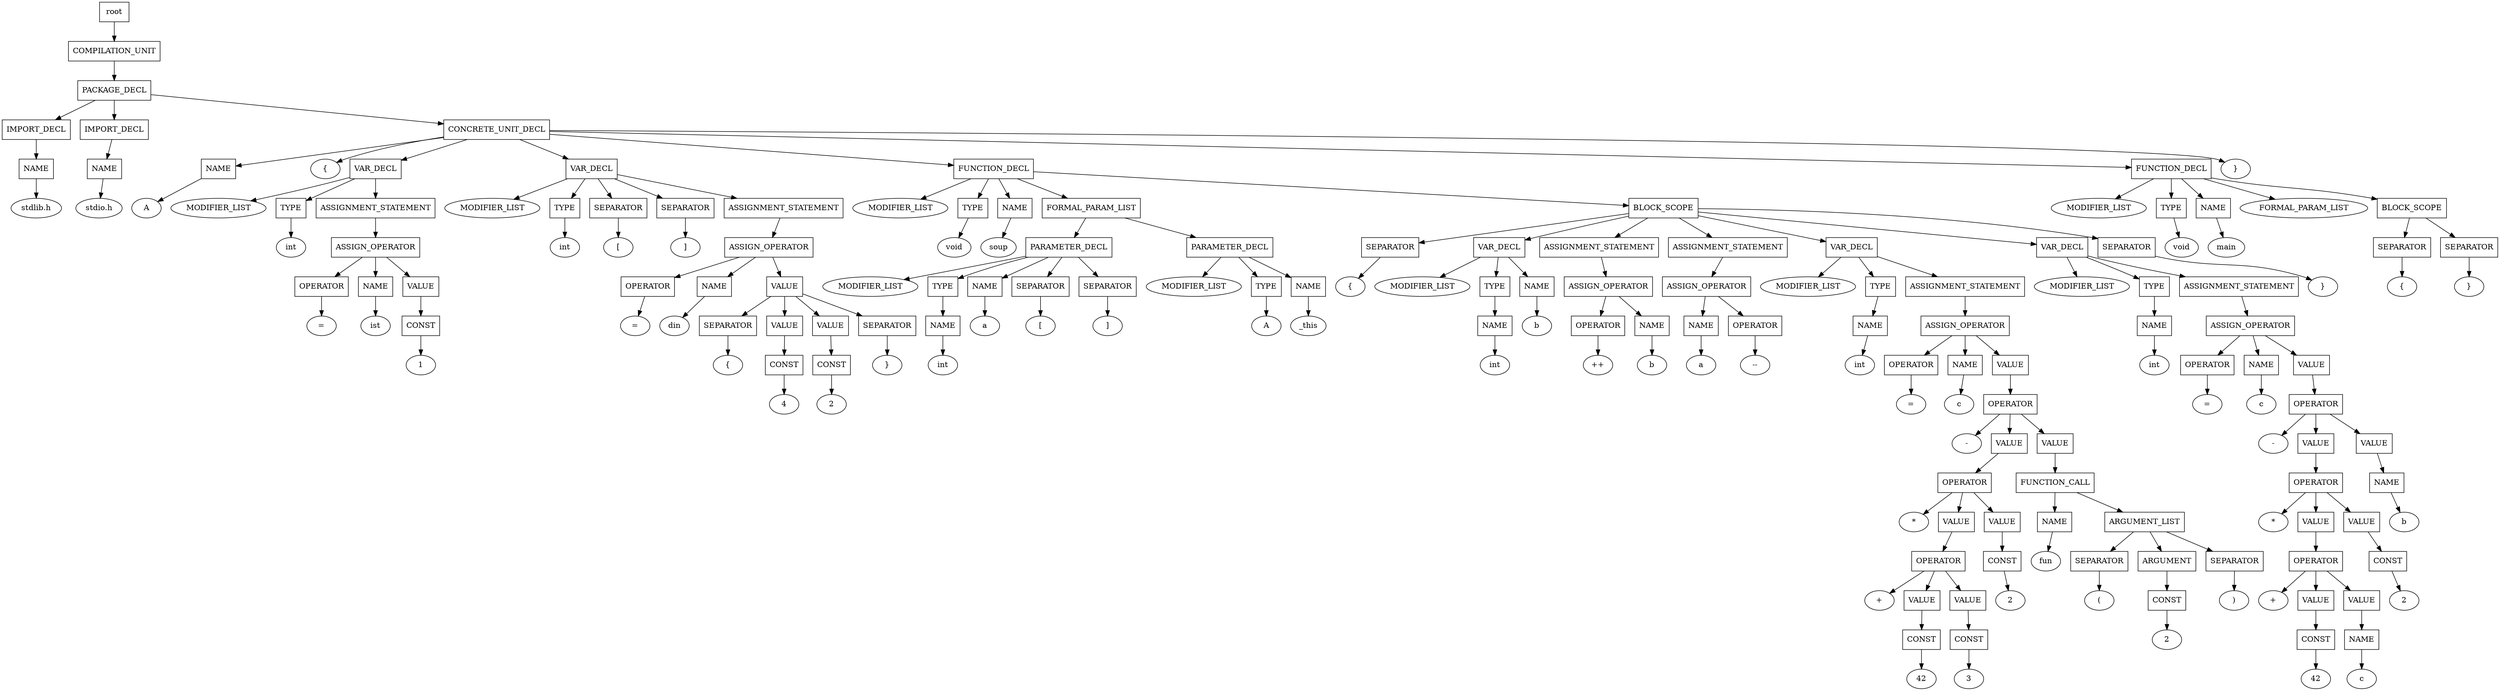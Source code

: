 digraph G {
	splines="TRUE";
	n_0 [label="root", shape="rectangle"]
	n_0 -> n_1
	n_1 [label="COMPILATION_UNIT", shape="rectangle"]
	n_1 -> n_2
	n_2 [label="PACKAGE_DECL", shape="rectangle"]
	n_2 -> n_3
	n_3 [label="IMPORT_DECL", shape="rectangle"]
	n_3 -> n_6
	n_6 [label="NAME", shape="rectangle"]
	n_6 -> n_15
	n_15 [label="stdlib.h", shape="ellipse"]
	n_2 -> n_4
	n_4 [label="IMPORT_DECL", shape="rectangle"]
	n_4 -> n_7
	n_7 [label="NAME", shape="rectangle"]
	n_7 -> n_16
	n_16 [label="stdio.h", shape="ellipse"]
	n_2 -> n_5
	n_5 [label="CONCRETE_UNIT_DECL", shape="rectangle"]
	n_5 -> n_8
	n_8 [label="NAME", shape="rectangle"]
	n_8 -> n_17
	n_17 [label="A", shape="ellipse"]
	n_5 -> n_9
	n_9 [label="{", shape="ellipse"]
	n_5 -> n_10
	n_10 [label="VAR_DECL", shape="rectangle"]
	n_10 -> n_18
	n_18 [label="MODIFIER_LIST", shape="ellipse"]
	n_10 -> n_19
	n_19 [label="TYPE", shape="rectangle"]
	n_19 -> n_36
	n_36 [label="int", shape="ellipse"]
	n_10 -> n_20
	n_20 [label="ASSIGNMENT_STATEMENT", shape="rectangle"]
	n_20 -> n_37
	n_37 [label="ASSIGN_OPERATOR", shape="rectangle"]
	n_37 -> n_57
	n_57 [label="OPERATOR", shape="rectangle"]
	n_57 -> n_86
	n_86 [label="=", shape="ellipse"]
	n_37 -> n_58
	n_58 [label="NAME", shape="rectangle"]
	n_58 -> n_87
	n_87 [label="ist", shape="ellipse"]
	n_37 -> n_59
	n_59 [label="VALUE", shape="rectangle"]
	n_59 -> n_88
	n_88 [label="CONST", shape="rectangle"]
	n_88 -> n_111
	n_111 [label="1", shape="ellipse"]
	n_5 -> n_11
	n_11 [label="VAR_DECL", shape="rectangle"]
	n_11 -> n_21
	n_21 [label="MODIFIER_LIST", shape="ellipse"]
	n_11 -> n_22
	n_22 [label="TYPE", shape="rectangle"]
	n_22 -> n_38
	n_38 [label="int", shape="ellipse"]
	n_11 -> n_23
	n_23 [label="SEPARATOR", shape="rectangle"]
	n_23 -> n_39
	n_39 [label="[", shape="ellipse"]
	n_11 -> n_24
	n_24 [label="SEPARATOR", shape="rectangle"]
	n_24 -> n_40
	n_40 [label="]", shape="ellipse"]
	n_11 -> n_25
	n_25 [label="ASSIGNMENT_STATEMENT", shape="rectangle"]
	n_25 -> n_41
	n_41 [label="ASSIGN_OPERATOR", shape="rectangle"]
	n_41 -> n_60
	n_60 [label="OPERATOR", shape="rectangle"]
	n_60 -> n_89
	n_89 [label="=", shape="ellipse"]
	n_41 -> n_61
	n_61 [label="NAME", shape="rectangle"]
	n_61 -> n_90
	n_90 [label="din", shape="ellipse"]
	n_41 -> n_62
	n_62 [label="VALUE", shape="rectangle"]
	n_62 -> n_91
	n_91 [label="SEPARATOR", shape="rectangle"]
	n_91 -> n_112
	n_112 [label="{", shape="ellipse"]
	n_62 -> n_92
	n_92 [label="VALUE", shape="rectangle"]
	n_92 -> n_113
	n_113 [label="CONST", shape="rectangle"]
	n_113 -> n_130
	n_130 [label="4", shape="ellipse"]
	n_62 -> n_93
	n_93 [label="VALUE", shape="rectangle"]
	n_93 -> n_114
	n_114 [label="CONST", shape="rectangle"]
	n_114 -> n_131
	n_131 [label="2", shape="ellipse"]
	n_62 -> n_94
	n_94 [label="SEPARATOR", shape="rectangle"]
	n_94 -> n_115
	n_115 [label="}", shape="ellipse"]
	n_5 -> n_12
	n_12 [label="FUNCTION_DECL", shape="rectangle"]
	n_12 -> n_26
	n_26 [label="MODIFIER_LIST", shape="ellipse"]
	n_12 -> n_27
	n_27 [label="TYPE", shape="rectangle"]
	n_27 -> n_42
	n_42 [label="void", shape="ellipse"]
	n_12 -> n_28
	n_28 [label="NAME", shape="rectangle"]
	n_28 -> n_43
	n_43 [label="soup", shape="ellipse"]
	n_12 -> n_29
	n_29 [label="FORMAL_PARAM_LIST", shape="rectangle"]
	n_29 -> n_44
	n_44 [label="PARAMETER_DECL", shape="rectangle"]
	n_44 -> n_63
	n_63 [label="MODIFIER_LIST", shape="ellipse"]
	n_44 -> n_64
	n_64 [label="TYPE", shape="rectangle"]
	n_64 -> n_95
	n_95 [label="NAME", shape="rectangle"]
	n_95 -> n_116
	n_116 [label="int", shape="ellipse"]
	n_44 -> n_65
	n_65 [label="NAME", shape="rectangle"]
	n_65 -> n_96
	n_96 [label="a", shape="ellipse"]
	n_44 -> n_66
	n_66 [label="SEPARATOR", shape="rectangle"]
	n_66 -> n_97
	n_97 [label="[", shape="ellipse"]
	n_44 -> n_67
	n_67 [label="SEPARATOR", shape="rectangle"]
	n_67 -> n_98
	n_98 [label="]", shape="ellipse"]
	n_29 -> n_45
	n_45 [label="PARAMETER_DECL", shape="rectangle"]
	n_45 -> n_68
	n_68 [label="MODIFIER_LIST", shape="ellipse"]
	n_45 -> n_69
	n_69 [label="TYPE", shape="rectangle"]
	n_69 -> n_99
	n_99 [label="A", shape="ellipse"]
	n_45 -> n_70
	n_70 [label="NAME", shape="rectangle"]
	n_70 -> n_100
	n_100 [label="_this", shape="ellipse"]
	n_12 -> n_30
	n_30 [label="BLOCK_SCOPE", shape="rectangle"]
	n_30 -> n_46
	n_46 [label="SEPARATOR", shape="rectangle"]
	n_46 -> n_71
	n_71 [label="{", shape="ellipse"]
	n_30 -> n_47
	n_47 [label="VAR_DECL", shape="rectangle"]
	n_47 -> n_72
	n_72 [label="MODIFIER_LIST", shape="ellipse"]
	n_47 -> n_73
	n_73 [label="TYPE", shape="rectangle"]
	n_73 -> n_101
	n_101 [label="NAME", shape="rectangle"]
	n_101 -> n_117
	n_117 [label="int", shape="ellipse"]
	n_47 -> n_74
	n_74 [label="NAME", shape="rectangle"]
	n_74 -> n_102
	n_102 [label="b", shape="ellipse"]
	n_30 -> n_48
	n_48 [label="ASSIGNMENT_STATEMENT", shape="rectangle"]
	n_48 -> n_75
	n_75 [label="ASSIGN_OPERATOR", shape="rectangle"]
	n_75 -> n_103
	n_103 [label="OPERATOR", shape="rectangle"]
	n_103 -> n_118
	n_118 [label="++", shape="ellipse"]
	n_75 -> n_104
	n_104 [label="NAME", shape="rectangle"]
	n_104 -> n_119
	n_119 [label="b", shape="ellipse"]
	n_30 -> n_49
	n_49 [label="ASSIGNMENT_STATEMENT", shape="rectangle"]
	n_49 -> n_76
	n_76 [label="ASSIGN_OPERATOR", shape="rectangle"]
	n_76 -> n_105
	n_105 [label="NAME", shape="rectangle"]
	n_105 -> n_120
	n_120 [label="a", shape="ellipse"]
	n_76 -> n_106
	n_106 [label="OPERATOR", shape="rectangle"]
	n_106 -> n_121
	n_121 [label="--", shape="ellipse"]
	n_30 -> n_50
	n_50 [label="VAR_DECL", shape="rectangle"]
	n_50 -> n_77
	n_77 [label="MODIFIER_LIST", shape="ellipse"]
	n_50 -> n_78
	n_78 [label="TYPE", shape="rectangle"]
	n_78 -> n_107
	n_107 [label="NAME", shape="rectangle"]
	n_107 -> n_122
	n_122 [label="int", shape="ellipse"]
	n_50 -> n_79
	n_79 [label="ASSIGNMENT_STATEMENT", shape="rectangle"]
	n_79 -> n_108
	n_108 [label="ASSIGN_OPERATOR", shape="rectangle"]
	n_108 -> n_123
	n_123 [label="OPERATOR", shape="rectangle"]
	n_123 -> n_132
	n_132 [label="=", shape="ellipse"]
	n_108 -> n_124
	n_124 [label="NAME", shape="rectangle"]
	n_124 -> n_133
	n_133 [label="c", shape="ellipse"]
	n_108 -> n_125
	n_125 [label="VALUE", shape="rectangle"]
	n_125 -> n_134
	n_134 [label="OPERATOR", shape="rectangle"]
	n_134 -> n_138
	n_138 [label="-", shape="ellipse"]
	n_134 -> n_139
	n_139 [label="VALUE", shape="rectangle"]
	n_139 -> n_144
	n_144 [label="OPERATOR", shape="rectangle"]
	n_144 -> n_148
	n_148 [label="*", shape="ellipse"]
	n_144 -> n_149
	n_149 [label="VALUE", shape="rectangle"]
	n_149 -> n_157
	n_157 [label="OPERATOR", shape="rectangle"]
	n_157 -> n_165
	n_165 [label="+", shape="ellipse"]
	n_157 -> n_166
	n_166 [label="VALUE", shape="rectangle"]
	n_166 -> n_176
	n_176 [label="CONST", shape="rectangle"]
	n_176 -> n_181
	n_181 [label="42", shape="ellipse"]
	n_157 -> n_167
	n_167 [label="VALUE", shape="rectangle"]
	n_167 -> n_177
	n_177 [label="CONST", shape="rectangle"]
	n_177 -> n_182
	n_182 [label="3", shape="ellipse"]
	n_144 -> n_150
	n_150 [label="VALUE", shape="rectangle"]
	n_150 -> n_158
	n_158 [label="CONST", shape="rectangle"]
	n_158 -> n_168
	n_168 [label="2", shape="ellipse"]
	n_134 -> n_140
	n_140 [label="VALUE", shape="rectangle"]
	n_140 -> n_145
	n_145 [label="FUNCTION_CALL", shape="rectangle"]
	n_145 -> n_151
	n_151 [label="NAME", shape="rectangle"]
	n_151 -> n_159
	n_159 [label="fun", shape="ellipse"]
	n_145 -> n_152
	n_152 [label="ARGUMENT_LIST", shape="rectangle"]
	n_152 -> n_160
	n_160 [label="SEPARATOR", shape="rectangle"]
	n_160 -> n_169
	n_169 [label="(", shape="ellipse"]
	n_152 -> n_161
	n_161 [label="ARGUMENT", shape="rectangle"]
	n_161 -> n_170
	n_170 [label="CONST", shape="rectangle"]
	n_170 -> n_178
	n_178 [label="2", shape="ellipse"]
	n_152 -> n_162
	n_162 [label="SEPARATOR", shape="rectangle"]
	n_162 -> n_171
	n_171 [label=")", shape="ellipse"]
	n_30 -> n_51
	n_51 [label="VAR_DECL", shape="rectangle"]
	n_51 -> n_80
	n_80 [label="MODIFIER_LIST", shape="ellipse"]
	n_51 -> n_81
	n_81 [label="TYPE", shape="rectangle"]
	n_81 -> n_109
	n_109 [label="NAME", shape="rectangle"]
	n_109 -> n_126
	n_126 [label="int", shape="ellipse"]
	n_51 -> n_82
	n_82 [label="ASSIGNMENT_STATEMENT", shape="rectangle"]
	n_82 -> n_110
	n_110 [label="ASSIGN_OPERATOR", shape="rectangle"]
	n_110 -> n_127
	n_127 [label="OPERATOR", shape="rectangle"]
	n_127 -> n_135
	n_135 [label="=", shape="ellipse"]
	n_110 -> n_128
	n_128 [label="NAME", shape="rectangle"]
	n_128 -> n_136
	n_136 [label="c", shape="ellipse"]
	n_110 -> n_129
	n_129 [label="VALUE", shape="rectangle"]
	n_129 -> n_137
	n_137 [label="OPERATOR", shape="rectangle"]
	n_137 -> n_141
	n_141 [label="-", shape="ellipse"]
	n_137 -> n_142
	n_142 [label="VALUE", shape="rectangle"]
	n_142 -> n_146
	n_146 [label="OPERATOR", shape="rectangle"]
	n_146 -> n_153
	n_153 [label="*", shape="ellipse"]
	n_146 -> n_154
	n_154 [label="VALUE", shape="rectangle"]
	n_154 -> n_163
	n_163 [label="OPERATOR", shape="rectangle"]
	n_163 -> n_172
	n_172 [label="+", shape="ellipse"]
	n_163 -> n_173
	n_173 [label="VALUE", shape="rectangle"]
	n_173 -> n_179
	n_179 [label="CONST", shape="rectangle"]
	n_179 -> n_183
	n_183 [label="42", shape="ellipse"]
	n_163 -> n_174
	n_174 [label="VALUE", shape="rectangle"]
	n_174 -> n_180
	n_180 [label="NAME", shape="rectangle"]
	n_180 -> n_184
	n_184 [label="c", shape="ellipse"]
	n_146 -> n_155
	n_155 [label="VALUE", shape="rectangle"]
	n_155 -> n_164
	n_164 [label="CONST", shape="rectangle"]
	n_164 -> n_175
	n_175 [label="2", shape="ellipse"]
	n_137 -> n_143
	n_143 [label="VALUE", shape="rectangle"]
	n_143 -> n_147
	n_147 [label="NAME", shape="rectangle"]
	n_147 -> n_156
	n_156 [label="b", shape="ellipse"]
	n_30 -> n_52
	n_52 [label="SEPARATOR", shape="rectangle"]
	n_52 -> n_83
	n_83 [label="}", shape="ellipse"]
	n_5 -> n_13
	n_13 [label="FUNCTION_DECL", shape="rectangle"]
	n_13 -> n_31
	n_31 [label="MODIFIER_LIST", shape="ellipse"]
	n_13 -> n_32
	n_32 [label="TYPE", shape="rectangle"]
	n_32 -> n_53
	n_53 [label="void", shape="ellipse"]
	n_13 -> n_33
	n_33 [label="NAME", shape="rectangle"]
	n_33 -> n_54
	n_54 [label="main", shape="ellipse"]
	n_13 -> n_34
	n_34 [label="FORMAL_PARAM_LIST", shape="ellipse"]
	n_13 -> n_35
	n_35 [label="BLOCK_SCOPE", shape="rectangle"]
	n_35 -> n_55
	n_55 [label="SEPARATOR", shape="rectangle"]
	n_55 -> n_84
	n_84 [label="{", shape="ellipse"]
	n_35 -> n_56
	n_56 [label="SEPARATOR", shape="rectangle"]
	n_56 -> n_85
	n_85 [label="}", shape="ellipse"]
	n_5 -> n_14
	n_14 [label="}", shape="ellipse"]
}